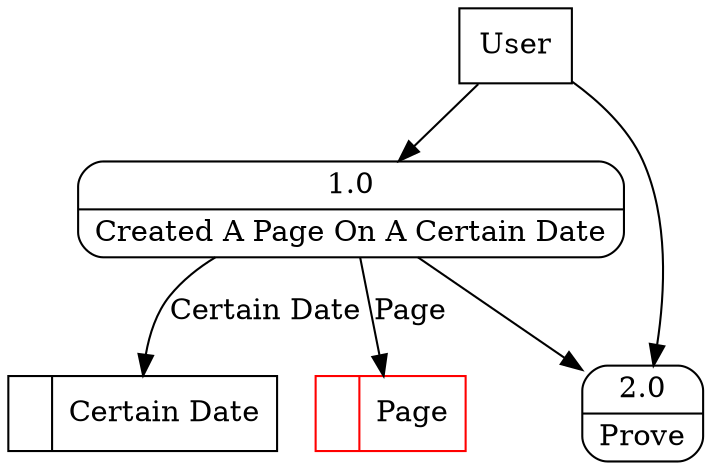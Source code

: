 digraph dfd2{ 
node[shape=record]
200 [label="<f0>  |<f1> Certain Date " ];
201 [label="<f0>  |<f1> Page " color=red];
202 [label="User" shape=box];
203 [label="{<f0> 1.0|<f1> Created A Page On A Certain Date }" shape=Mrecord];
204 [label="{<f0> 2.0|<f1> Prove }" shape=Mrecord];
202 -> 203
202 -> 204
203 -> 204
203 -> 201 [label="Page"]
203 -> 200 [label="Certain Date"]
}